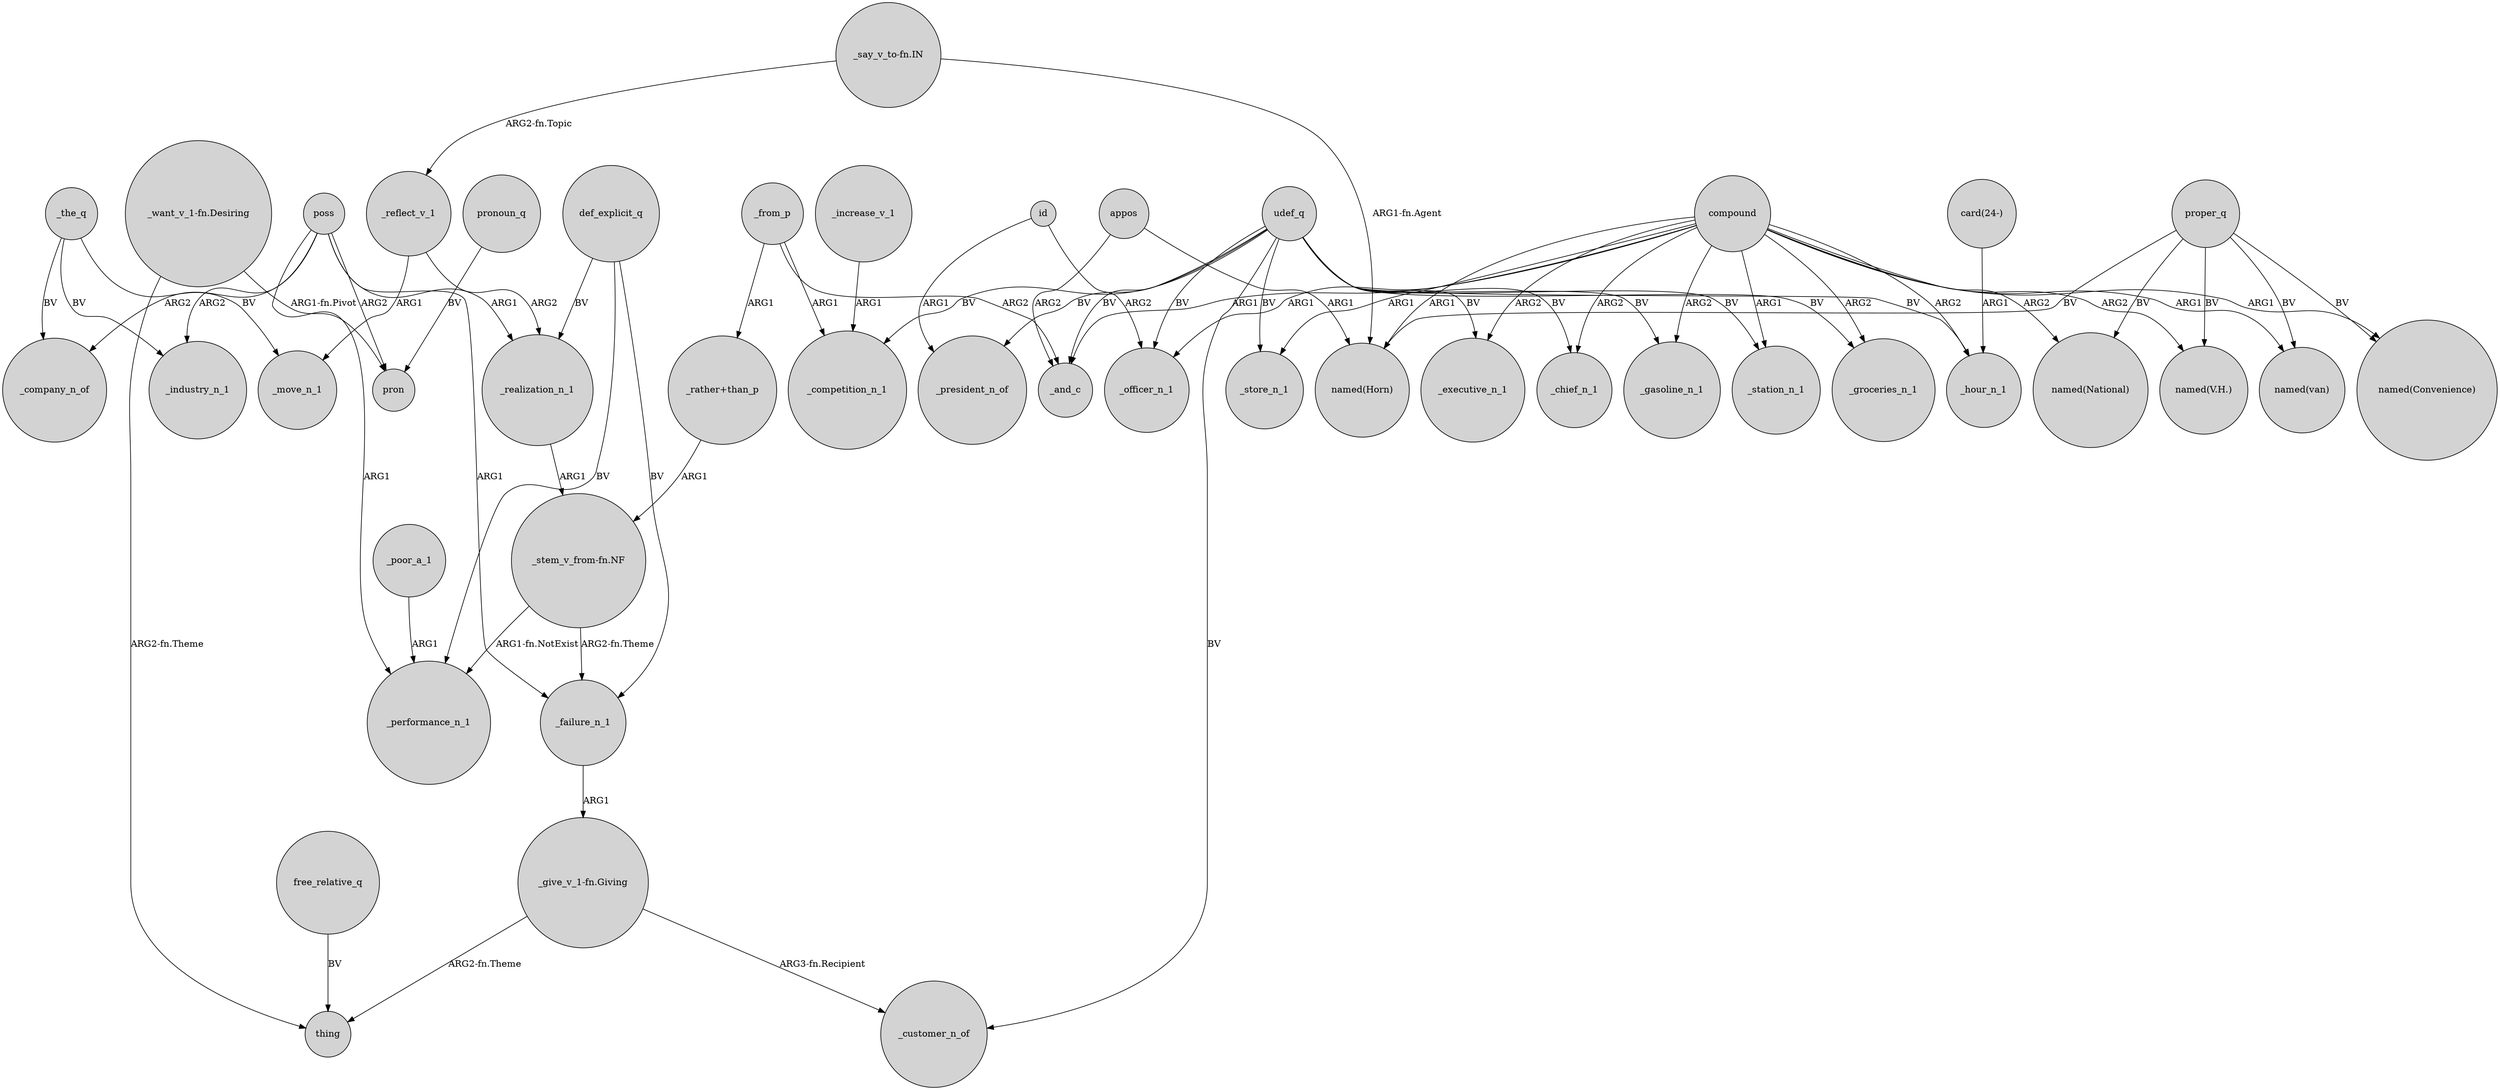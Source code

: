 digraph {
	node [shape=circle style=filled]
	compound -> "named(Horn)" [label=ARG1]
	_reflect_v_1 -> _realization_n_1 [label=ARG2]
	"_stem_v_from-fn.NF" -> _failure_n_1 [label="ARG2-fn.Theme"]
	compound -> "named(V.H.)" [label=ARG2]
	"_give_v_1-fn.Giving" -> thing [label="ARG2-fn.Theme"]
	"_say_v_to-fn.IN" -> _reflect_v_1 [label="ARG2-fn.Topic"]
	poss -> _realization_n_1 [label=ARG1]
	udef_q -> _competition_n_1 [label=BV]
	poss -> pron [label=ARG2]
	"_give_v_1-fn.Giving" -> _customer_n_of [label="ARG3-fn.Recipient"]
	udef_q -> _executive_n_1 [label=BV]
	compound -> _store_n_1 [label=ARG1]
	_increase_v_1 -> _competition_n_1 [label=ARG1]
	compound -> _gasoline_n_1 [label=ARG2]
	"_want_v_1-fn.Desiring" -> thing [label="ARG2-fn.Theme"]
	poss -> _industry_n_1 [label=ARG2]
	id -> _president_n_of [label=ARG1]
	"_want_v_1-fn.Desiring" -> pron [label="ARG1-fn.Pivot"]
	proper_q -> "named(van)" [label=BV]
	udef_q -> _hour_n_1 [label=BV]
	proper_q -> "named(Horn)" [label=BV]
	appos -> "named(Horn)" [label=ARG1]
	def_explicit_q -> _failure_n_1 [label=BV]
	_the_q -> _industry_n_1 [label=BV]
	_the_q -> _move_n_1 [label=BV]
	"_stem_v_from-fn.NF" -> _performance_n_1 [label="ARG1-fn.NotExist"]
	_the_q -> _company_n_of [label=BV]
	compound -> _chief_n_1 [label=ARG2]
	_from_p -> _competition_n_1 [label=ARG1]
	"card(24-)" -> _hour_n_1 [label=ARG1]
	compound -> _officer_n_1 [label=ARG1]
	compound -> "named(van)" [label=ARG1]
	udef_q -> _groceries_n_1 [label=BV]
	compound -> "named(National)" [label=ARG2]
	def_explicit_q -> _realization_n_1 [label=BV]
	_reflect_v_1 -> _move_n_1 [label=ARG1]
	pronoun_q -> pron [label=BV]
	compound -> _station_n_1 [label=ARG1]
	proper_q -> "named(V.H.)" [label=BV]
	appos -> _and_c [label=ARG2]
	udef_q -> _president_n_of [label=BV]
	proper_q -> "named(Convenience)" [label=BV]
	id -> _officer_n_1 [label=ARG2]
	udef_q -> _chief_n_1 [label=BV]
	"_rather+than_p" -> "_stem_v_from-fn.NF" [label=ARG1]
	def_explicit_q -> _performance_n_1 [label=BV]
	free_relative_q -> thing [label=BV]
	compound -> _groceries_n_1 [label=ARG2]
	udef_q -> _officer_n_1 [label=BV]
	compound -> _and_c [label=ARG1]
	poss -> _performance_n_1 [label=ARG1]
	udef_q -> _customer_n_of [label=BV]
	compound -> _hour_n_1 [label=ARG2]
	_from_p -> "_rather+than_p" [label=ARG1]
	udef_q -> _station_n_1 [label=BV]
	poss -> _company_n_of [label=ARG2]
	proper_q -> "named(National)" [label=BV]
	compound -> "named(Convenience)" [label=ARG1]
	udef_q -> _gasoline_n_1 [label=BV]
	_realization_n_1 -> "_stem_v_from-fn.NF" [label=ARG1]
	poss -> _failure_n_1 [label=ARG1]
	_from_p -> _and_c [label=ARG2]
	udef_q -> _and_c [label=BV]
	compound -> _executive_n_1 [label=ARG2]
	_poor_a_1 -> _performance_n_1 [label=ARG1]
	udef_q -> _store_n_1 [label=BV]
	_failure_n_1 -> "_give_v_1-fn.Giving" [label=ARG1]
	"_say_v_to-fn.IN" -> "named(Horn)" [label="ARG1-fn.Agent"]
}
